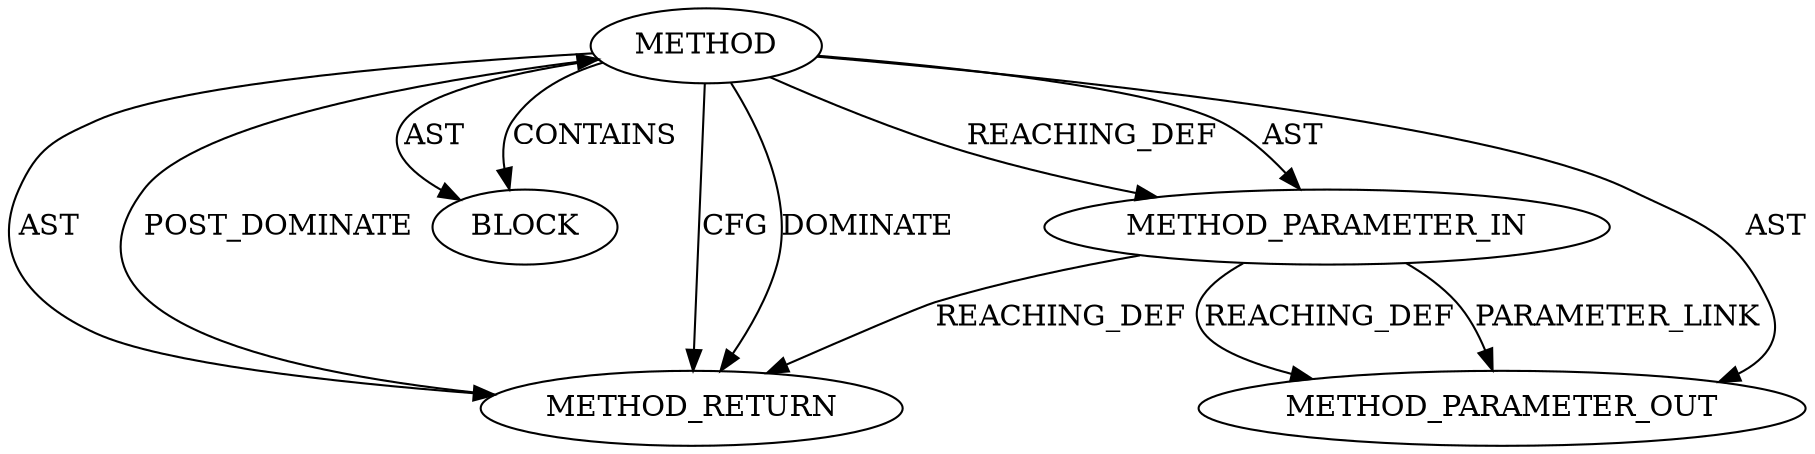 digraph {
  12368 [label=BLOCK ORDER=1 ARGUMENT_INDEX=1 CODE="<empty>" TYPE_FULL_NAME="ANY"]
  12369 [label=METHOD_RETURN ORDER=2 CODE="RET" TYPE_FULL_NAME="ANY" EVALUATION_STRATEGY="BY_VALUE"]
  12367 [label=METHOD_PARAMETER_IN ORDER=1 CODE="p1" IS_VARIADIC=false TYPE_FULL_NAME="ANY" EVALUATION_STRATEGY="BY_VALUE" INDEX=1 NAME="p1"]
  12366 [label=METHOD AST_PARENT_TYPE="NAMESPACE_BLOCK" AST_PARENT_FULL_NAME="<global>" ORDER=0 CODE="<empty>" FULL_NAME="crypto_init_wait" IS_EXTERNAL=true FILENAME="<empty>" SIGNATURE="" NAME="crypto_init_wait"]
  13392 [label=METHOD_PARAMETER_OUT ORDER=1 CODE="p1" IS_VARIADIC=false TYPE_FULL_NAME="ANY" EVALUATION_STRATEGY="BY_VALUE" INDEX=1 NAME="p1"]
  12366 -> 12368 [label=AST ]
  12367 -> 13392 [label=REACHING_DEF VARIABLE="p1"]
  12366 -> 12367 [label=REACHING_DEF VARIABLE=""]
  12366 -> 13392 [label=AST ]
  12367 -> 13392 [label=PARAMETER_LINK ]
  12367 -> 12369 [label=REACHING_DEF VARIABLE="p1"]
  12366 -> 12369 [label=CFG ]
  12366 -> 12369 [label=DOMINATE ]
  12366 -> 12368 [label=CONTAINS ]
  12366 -> 12369 [label=AST ]
  12369 -> 12366 [label=POST_DOMINATE ]
  12366 -> 12367 [label=AST ]
}
